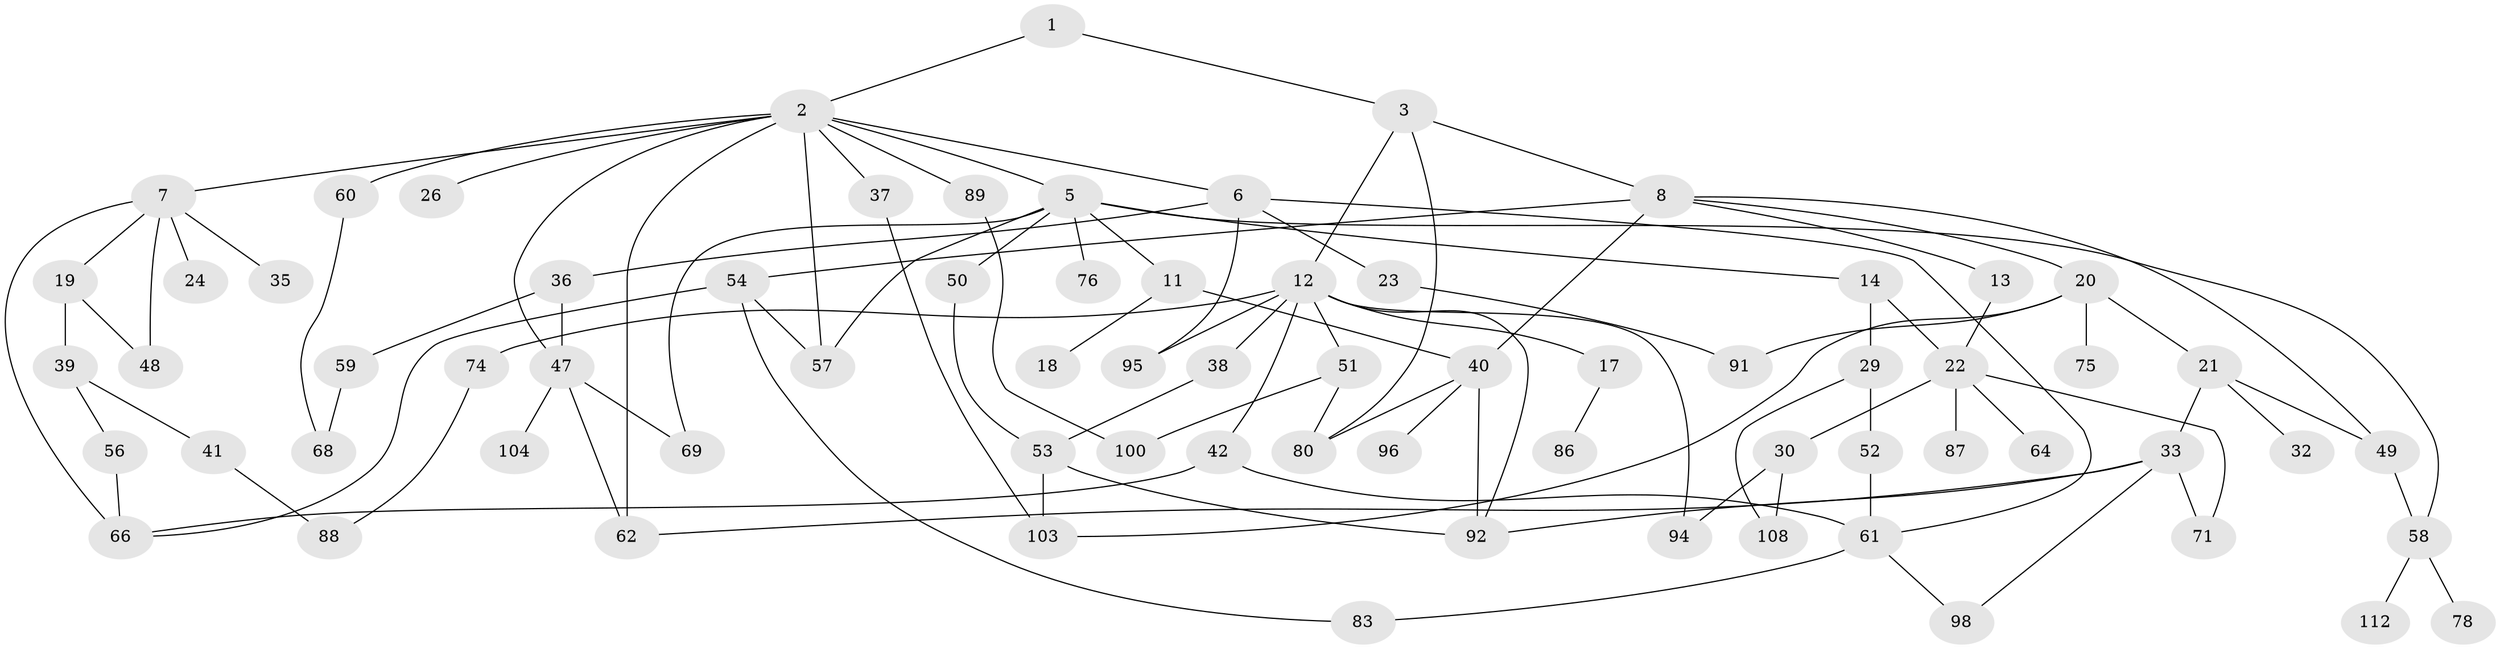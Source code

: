// original degree distribution, {2: 0.41964285714285715, 8: 0.008928571428571428, 4: 0.07142857142857142, 5: 0.07142857142857142, 7: 0.008928571428571428, 6: 0.017857142857142856, 3: 0.19642857142857142, 9: 0.008928571428571428, 1: 0.19642857142857142}
// Generated by graph-tools (version 1.1) at 2025/41/03/06/25 10:41:27]
// undirected, 73 vertices, 106 edges
graph export_dot {
graph [start="1"]
  node [color=gray90,style=filled];
  1;
  2 [super="+4"];
  3 [super="+10"];
  5 [super="+31"];
  6 [super="+15"];
  7 [super="+9"];
  8 [super="+77"];
  11 [super="+65"];
  12 [super="+44"];
  13;
  14 [super="+16"];
  17;
  18 [super="+81"];
  19 [super="+27"];
  20 [super="+25"];
  21 [super="+43"];
  22 [super="+28"];
  23;
  24;
  26;
  29;
  30 [super="+45"];
  32 [super="+72"];
  33 [super="+34"];
  35;
  36 [super="+109"];
  37 [super="+90"];
  38 [super="+46"];
  39 [super="+111"];
  40 [super="+82"];
  41 [super="+102"];
  42 [super="+79"];
  47 [super="+85"];
  48;
  49;
  50;
  51 [super="+63"];
  52 [super="+55"];
  53 [super="+67"];
  54 [super="+70"];
  56;
  57;
  58 [super="+84"];
  59 [super="+99"];
  60;
  61 [super="+107"];
  62 [super="+105"];
  64;
  66 [super="+73"];
  68;
  69;
  71;
  74 [super="+93"];
  75;
  76;
  78;
  80;
  83;
  86;
  87;
  88;
  89;
  91;
  92 [super="+97"];
  94 [super="+110"];
  95;
  96;
  98;
  100 [super="+101"];
  103 [super="+106"];
  104;
  108;
  112;
  1 -- 2;
  1 -- 3;
  2 -- 6;
  2 -- 26;
  2 -- 37;
  2 -- 47;
  2 -- 60;
  2 -- 62;
  2 -- 5;
  2 -- 7;
  2 -- 89;
  2 -- 57;
  3 -- 8;
  3 -- 80;
  3 -- 12;
  5 -- 11;
  5 -- 14;
  5 -- 50;
  5 -- 69;
  5 -- 76;
  5 -- 57;
  5 -- 58;
  6 -- 23;
  6 -- 36;
  6 -- 61;
  6 -- 95;
  7 -- 24;
  7 -- 66;
  7 -- 48;
  7 -- 19;
  7 -- 35;
  8 -- 13;
  8 -- 20;
  8 -- 40;
  8 -- 54;
  8 -- 49;
  11 -- 18;
  11 -- 40;
  12 -- 17;
  12 -- 38;
  12 -- 42;
  12 -- 51;
  12 -- 74;
  12 -- 95;
  12 -- 94;
  12 -- 92;
  13 -- 22;
  14 -- 29;
  14 -- 22;
  17 -- 86;
  19 -- 48;
  19 -- 39;
  20 -- 21;
  20 -- 75;
  20 -- 91;
  20 -- 103;
  21 -- 32;
  21 -- 33;
  21 -- 49;
  22 -- 64;
  22 -- 71;
  22 -- 87;
  22 -- 30;
  23 -- 91;
  29 -- 52;
  29 -- 108;
  30 -- 94;
  30 -- 108;
  33 -- 62;
  33 -- 98;
  33 -- 92;
  33 -- 71;
  36 -- 59;
  36 -- 47;
  37 -- 103;
  38 -- 53;
  39 -- 41;
  39 -- 56;
  40 -- 96;
  40 -- 80;
  40 -- 92;
  41 -- 88;
  42 -- 66;
  42 -- 61;
  47 -- 104;
  47 -- 69;
  47 -- 62;
  49 -- 58;
  50 -- 53;
  51 -- 80;
  51 -- 100;
  52 -- 61;
  53 -- 92;
  53 -- 103;
  54 -- 83;
  54 -- 57;
  54 -- 66;
  56 -- 66;
  58 -- 78;
  58 -- 112;
  59 -- 68;
  60 -- 68;
  61 -- 83;
  61 -- 98;
  74 -- 88;
  89 -- 100;
}
